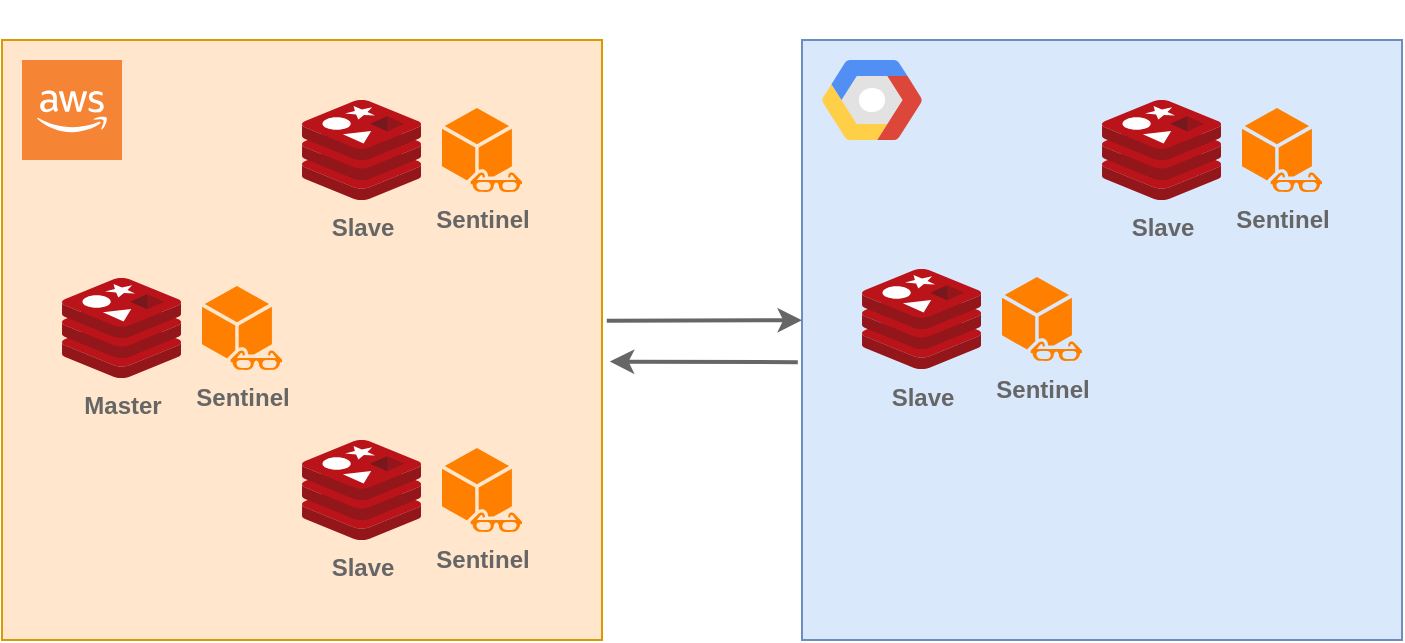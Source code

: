 <mxfile version="21.6.2" type="device">
  <diagram id="ft3K3jmwPGcE1OMdkpmU" name="Strona-1">
    <mxGraphModel dx="810" dy="499" grid="1" gridSize="10" guides="1" tooltips="1" connect="1" arrows="1" fold="1" page="1" pageScale="1" pageWidth="827" pageHeight="1169" math="0" shadow="0">
      <root>
        <mxCell id="0" />
        <mxCell id="1" parent="0" />
        <mxCell id="JrnWknX_qh0OFRoo8AEq-7" value="" style="rounded=0;whiteSpace=wrap;html=1;fillColor=#ffe6cc;strokeColor=#d79b00;" parent="1" vertex="1">
          <mxGeometry x="40" y="80" width="300" height="300" as="geometry" />
        </mxCell>
        <mxCell id="JrnWknX_qh0OFRoo8AEq-9" value="" style="rounded=0;whiteSpace=wrap;html=1;fillColor=#dae8fc;strokeColor=#6c8ebf;" parent="1" vertex="1">
          <mxGeometry x="440" y="80" width="300" height="300" as="geometry" />
        </mxCell>
        <mxCell id="JrnWknX_qh0OFRoo8AEq-6" value="" style="shape=mxgraph.gcp2.google_cloud_platform;fillColor=#F6F6F6;strokeColor=none;shadow=0;gradientColor=none;fontColor=#007FFF;spacingRight=0;spacingLeft=6;" parent="1" vertex="1">
          <mxGeometry x="450" y="90" width="50" height="40" as="geometry" />
        </mxCell>
        <mxCell id="JrnWknX_qh0OFRoo8AEq-3" value="" style="outlineConnect=0;dashed=0;verticalLabelPosition=bottom;verticalAlign=top;align=center;html=1;shape=mxgraph.aws3.cloud_2;fillColor=#F58534;gradientColor=none;" parent="1" vertex="1">
          <mxGeometry x="50" y="90" width="50" height="50" as="geometry" />
        </mxCell>
        <mxCell id="JrnWknX_qh0OFRoo8AEq-32" value="" style="endArrow=classic;html=1;rounded=0;fontColor=#666666;entryX=0;entryY=0.467;entryDx=0;entryDy=0;entryPerimeter=0;exitX=1.008;exitY=0.468;exitDx=0;exitDy=0;exitPerimeter=0;strokeColor=#666666;strokeWidth=2;" parent="1" source="JrnWknX_qh0OFRoo8AEq-7" target="JrnWknX_qh0OFRoo8AEq-9" edge="1">
          <mxGeometry width="50" height="50" relative="1" as="geometry">
            <mxPoint x="451" y="210" as="sourcePoint" />
            <mxPoint x="520" y="210.1" as="targetPoint" />
          </mxGeometry>
        </mxCell>
        <mxCell id="JrnWknX_qh0OFRoo8AEq-35" value="" style="endArrow=none;html=1;rounded=0;fontColor=#666666;entryX=-0.007;entryY=0.537;entryDx=0;entryDy=0;entryPerimeter=0;exitX=1.013;exitY=0.536;exitDx=0;exitDy=0;exitPerimeter=0;strokeColor=#666666;strokeWidth=2;startArrow=classic;startFill=1;endFill=0;" parent="1" source="JrnWknX_qh0OFRoo8AEq-7" target="JrnWknX_qh0OFRoo8AEq-9" edge="1">
          <mxGeometry width="50" height="50" relative="1" as="geometry">
            <mxPoint x="451" y="230" as="sourcePoint" />
            <mxPoint x="520" y="230.1" as="targetPoint" />
          </mxGeometry>
        </mxCell>
        <mxCell id="JrnWknX_qh0OFRoo8AEq-42" value="" style="sketch=0;aspect=fixed;html=1;points=[];align=center;image;fontSize=12;image=img/lib/mscae/Cache_Redis_Product.svg;fontColor=#007FFF;gradientColor=none;opacity=0;" parent="1" vertex="1">
          <mxGeometry x="375" y="60" width="50" height="42" as="geometry" />
        </mxCell>
        <mxCell id="JrnWknX_qh0OFRoo8AEq-44" value="Slave" style="sketch=0;aspect=fixed;html=1;points=[];align=center;image;fontSize=12;image=img/lib/mscae/Cache_Redis_Product.svg;fontColor=#666666;gradientColor=none;fontStyle=1;labelBackgroundColor=none;" parent="1" vertex="1">
          <mxGeometry x="190" y="280" width="59.53" height="50" as="geometry" />
        </mxCell>
        <mxCell id="972WV74ruK0YMcEmgfNz-1" value="Sentinel" style="sketch=0;pointerEvents=1;shadow=0;dashed=0;html=1;strokeColor=none;fillColor=#FF8000;labelPosition=center;verticalLabelPosition=bottom;verticalAlign=top;outlineConnect=0;align=center;shape=mxgraph.office.communications.watcher_node;labelBackgroundColor=none;fillStyle=auto;fontColor=#666666;fontStyle=1" parent="1" vertex="1">
          <mxGeometry x="260" y="114" width="40" height="42" as="geometry" />
        </mxCell>
        <mxCell id="972WV74ruK0YMcEmgfNz-2" value="Sentinel" style="sketch=0;pointerEvents=1;shadow=0;dashed=0;html=1;strokeColor=none;fillColor=#FF8000;labelPosition=center;verticalLabelPosition=bottom;verticalAlign=top;outlineConnect=0;align=center;shape=mxgraph.office.communications.watcher_node;labelBackgroundColor=none;fillStyle=auto;fontColor=#666666;fontStyle=1" parent="1" vertex="1">
          <mxGeometry x="260" y="284" width="40" height="42" as="geometry" />
        </mxCell>
        <mxCell id="972WV74ruK0YMcEmgfNz-3" value="Sentinel" style="sketch=0;pointerEvents=1;shadow=0;dashed=0;html=1;strokeColor=none;fillColor=#FF8000;labelPosition=center;verticalLabelPosition=bottom;verticalAlign=top;outlineConnect=0;align=center;shape=mxgraph.office.communications.watcher_node;labelBackgroundColor=none;fillStyle=auto;fontColor=#666666;fontStyle=1" parent="1" vertex="1">
          <mxGeometry x="140" y="203" width="40" height="42" as="geometry" />
        </mxCell>
        <mxCell id="972WV74ruK0YMcEmgfNz-4" value="Sentinel" style="sketch=0;pointerEvents=1;shadow=0;dashed=0;html=1;strokeColor=none;fillColor=#FF8000;labelPosition=center;verticalLabelPosition=bottom;verticalAlign=top;outlineConnect=0;align=center;shape=mxgraph.office.communications.watcher_node;labelBackgroundColor=none;fillStyle=auto;fontColor=#666666;fontStyle=1" parent="1" vertex="1">
          <mxGeometry x="660" y="114" width="40" height="42" as="geometry" />
        </mxCell>
        <mxCell id="972WV74ruK0YMcEmgfNz-5" value="Sentinel" style="sketch=0;pointerEvents=1;shadow=0;dashed=0;html=1;strokeColor=none;fillColor=#FF8000;labelPosition=center;verticalLabelPosition=bottom;verticalAlign=top;outlineConnect=0;align=center;shape=mxgraph.office.communications.watcher_node;labelBackgroundColor=none;fillStyle=auto;fontColor=#666666;fontStyle=1" parent="1" vertex="1">
          <mxGeometry x="540" y="198.5" width="40" height="42" as="geometry" />
        </mxCell>
        <mxCell id="972WV74ruK0YMcEmgfNz-7" value="Master" style="sketch=0;aspect=fixed;html=1;points=[];align=center;image;fontSize=12;image=img/lib/mscae/Cache_Redis_Product.svg;fontColor=#666666;gradientColor=none;fontStyle=1;labelBackgroundColor=none;" parent="1" vertex="1">
          <mxGeometry x="70" y="199" width="59.53" height="50" as="geometry" />
        </mxCell>
        <mxCell id="972WV74ruK0YMcEmgfNz-8" value="Slave" style="sketch=0;aspect=fixed;html=1;points=[];align=center;image;fontSize=12;image=img/lib/mscae/Cache_Redis_Product.svg;fontColor=#666666;gradientColor=none;fontStyle=1;labelBackgroundColor=none;" parent="1" vertex="1">
          <mxGeometry x="190" y="110" width="59.53" height="50" as="geometry" />
        </mxCell>
        <mxCell id="972WV74ruK0YMcEmgfNz-9" value="Slave" style="sketch=0;aspect=fixed;html=1;points=[];align=center;image;fontSize=12;image=img/lib/mscae/Cache_Redis_Product.svg;fontColor=#666666;gradientColor=none;fontStyle=1;labelBackgroundColor=none;" parent="1" vertex="1">
          <mxGeometry x="470" y="194.5" width="59.53" height="50" as="geometry" />
        </mxCell>
        <mxCell id="972WV74ruK0YMcEmgfNz-10" value="Slave" style="sketch=0;aspect=fixed;html=1;points=[];align=center;image;fontSize=12;image=img/lib/mscae/Cache_Redis_Product.svg;fontColor=#666666;gradientColor=none;fontStyle=1;labelBackgroundColor=none;" parent="1" vertex="1">
          <mxGeometry x="590" y="110" width="59.53" height="50" as="geometry" />
        </mxCell>
      </root>
    </mxGraphModel>
  </diagram>
</mxfile>
